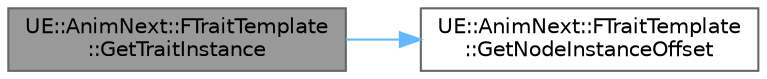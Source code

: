 digraph "UE::AnimNext::FTraitTemplate::GetTraitInstance"
{
 // INTERACTIVE_SVG=YES
 // LATEX_PDF_SIZE
  bgcolor="transparent";
  edge [fontname=Helvetica,fontsize=10,labelfontname=Helvetica,labelfontsize=10];
  node [fontname=Helvetica,fontsize=10,shape=box,height=0.2,width=0.4];
  rankdir="LR";
  Node1 [id="Node000001",label="UE::AnimNext::FTraitTemplate\l::GetTraitInstance",height=0.2,width=0.4,color="gray40", fillcolor="grey60", style="filled", fontcolor="black",tooltip=" "];
  Node1 -> Node2 [id="edge1_Node000001_Node000002",color="steelblue1",style="solid",tooltip=" "];
  Node2 [id="Node000002",label="UE::AnimNext::FTraitTemplate\l::GetNodeInstanceOffset",height=0.2,width=0.4,color="grey40", fillcolor="white", style="filled",URL="$d9/d1d/structUE_1_1AnimNext_1_1FTraitTemplate.html#abc44ff4c7d83d1a9c1abd4b836b91bec",tooltip=" "];
}
